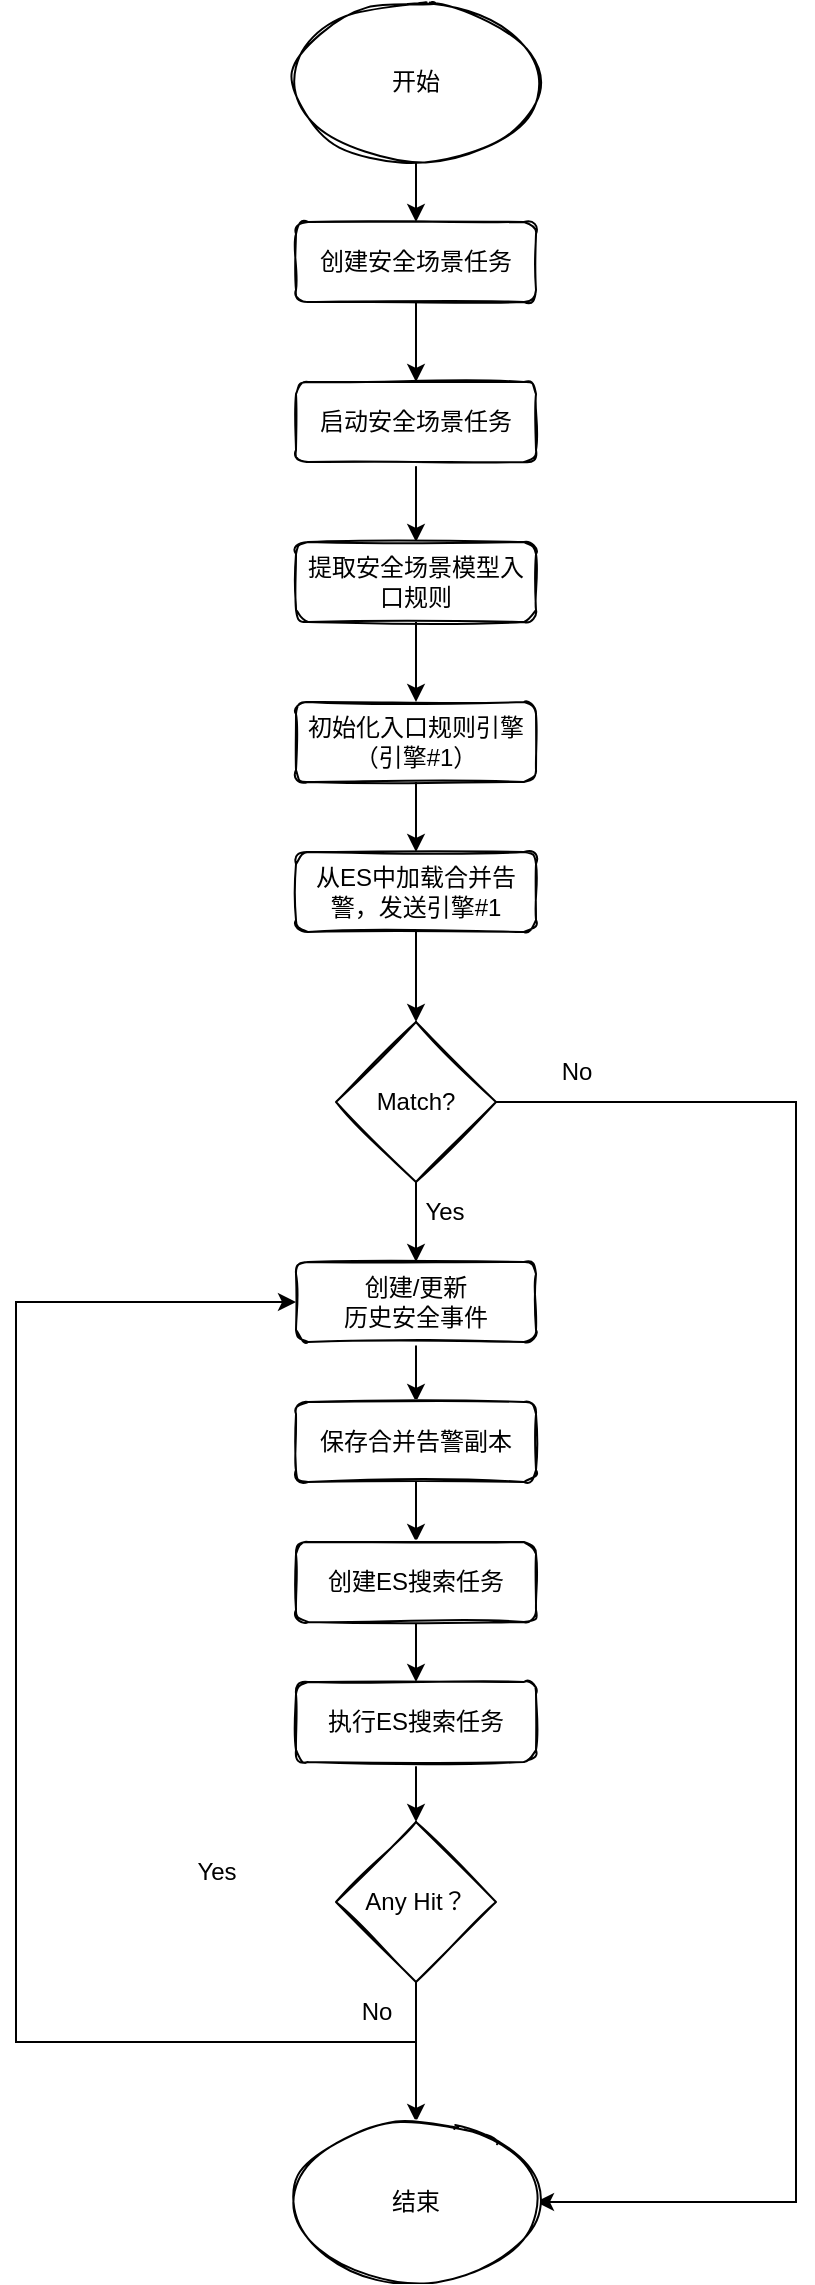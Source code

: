 <mxfile version="20.2.1" type="github">
  <diagram id="C5RBs43oDa-KdzZeNtuy" name="Page-1">
    <mxGraphModel dx="855" dy="511" grid="1" gridSize="10" guides="1" tooltips="1" connect="1" arrows="1" fold="1" page="1" pageScale="1" pageWidth="827" pageHeight="1169" math="0" shadow="0">
      <root>
        <mxCell id="WIyWlLk6GJQsqaUBKTNV-0" />
        <mxCell id="WIyWlLk6GJQsqaUBKTNV-1" parent="WIyWlLk6GJQsqaUBKTNV-0" />
        <mxCell id="G8rqnfmvcnJRh_lYSSvt-3" value="" style="edgeStyle=orthogonalEdgeStyle;rounded=0;orthogonalLoop=1;jettySize=auto;html=1;" edge="1" parent="WIyWlLk6GJQsqaUBKTNV-1" source="G8rqnfmvcnJRh_lYSSvt-0" target="G8rqnfmvcnJRh_lYSSvt-2">
          <mxGeometry relative="1" as="geometry">
            <mxPoint x="380" y="240.0" as="targetPoint" />
          </mxGeometry>
        </mxCell>
        <mxCell id="G8rqnfmvcnJRh_lYSSvt-0" value="创建安全场景任务" style="rounded=1;whiteSpace=wrap;html=1;fontSize=12;glass=0;strokeWidth=1;shadow=0;sketch=1;" vertex="1" parent="WIyWlLk6GJQsqaUBKTNV-1">
          <mxGeometry x="320" y="230" width="120" height="40" as="geometry" />
        </mxCell>
        <mxCell id="G8rqnfmvcnJRh_lYSSvt-6" value="" style="edgeStyle=orthogonalEdgeStyle;rounded=0;orthogonalLoop=1;jettySize=auto;html=1;" edge="1" parent="WIyWlLk6GJQsqaUBKTNV-1" source="G8rqnfmvcnJRh_lYSSvt-2" target="G8rqnfmvcnJRh_lYSSvt-5">
          <mxGeometry relative="1" as="geometry" />
        </mxCell>
        <mxCell id="G8rqnfmvcnJRh_lYSSvt-2" value="启动安全场景任务" style="rounded=1;whiteSpace=wrap;html=1;fontSize=12;glass=0;strokeWidth=1;shadow=0;sketch=1;" vertex="1" parent="WIyWlLk6GJQsqaUBKTNV-1">
          <mxGeometry x="320" y="310" width="120" height="40" as="geometry" />
        </mxCell>
        <mxCell id="G8rqnfmvcnJRh_lYSSvt-9" value="" style="edgeStyle=orthogonalEdgeStyle;rounded=0;orthogonalLoop=1;jettySize=auto;html=1;" edge="1" parent="WIyWlLk6GJQsqaUBKTNV-1" source="G8rqnfmvcnJRh_lYSSvt-5" target="G8rqnfmvcnJRh_lYSSvt-8">
          <mxGeometry relative="1" as="geometry" />
        </mxCell>
        <mxCell id="G8rqnfmvcnJRh_lYSSvt-5" value="提取安全场景模型入口规则" style="rounded=1;whiteSpace=wrap;html=1;fontSize=12;glass=0;strokeWidth=1;shadow=0;sketch=1;" vertex="1" parent="WIyWlLk6GJQsqaUBKTNV-1">
          <mxGeometry x="320" y="390" width="120" height="40" as="geometry" />
        </mxCell>
        <mxCell id="G8rqnfmvcnJRh_lYSSvt-12" value="" style="edgeStyle=orthogonalEdgeStyle;rounded=0;orthogonalLoop=1;jettySize=auto;html=1;" edge="1" parent="WIyWlLk6GJQsqaUBKTNV-1" source="G8rqnfmvcnJRh_lYSSvt-8" target="G8rqnfmvcnJRh_lYSSvt-11">
          <mxGeometry relative="1" as="geometry" />
        </mxCell>
        <mxCell id="G8rqnfmvcnJRh_lYSSvt-8" value="初始化入口规则引擎（引擎#1）" style="rounded=1;whiteSpace=wrap;html=1;fontSize=12;glass=0;strokeWidth=1;shadow=0;sketch=1;" vertex="1" parent="WIyWlLk6GJQsqaUBKTNV-1">
          <mxGeometry x="320" y="470" width="120" height="40" as="geometry" />
        </mxCell>
        <mxCell id="G8rqnfmvcnJRh_lYSSvt-14" value="" style="edgeStyle=orthogonalEdgeStyle;rounded=0;orthogonalLoop=1;jettySize=auto;html=1;" edge="1" parent="WIyWlLk6GJQsqaUBKTNV-1" source="G8rqnfmvcnJRh_lYSSvt-11" target="G8rqnfmvcnJRh_lYSSvt-13">
          <mxGeometry relative="1" as="geometry" />
        </mxCell>
        <mxCell id="G8rqnfmvcnJRh_lYSSvt-11" value="从ES中加载合并告警，发送引擎#1" style="rounded=1;whiteSpace=wrap;html=1;fontSize=12;glass=0;strokeWidth=1;shadow=0;sketch=1;" vertex="1" parent="WIyWlLk6GJQsqaUBKTNV-1">
          <mxGeometry x="320" y="545" width="120" height="40" as="geometry" />
        </mxCell>
        <mxCell id="G8rqnfmvcnJRh_lYSSvt-16" value="" style="edgeStyle=orthogonalEdgeStyle;rounded=0;orthogonalLoop=1;jettySize=auto;html=1;" edge="1" parent="WIyWlLk6GJQsqaUBKTNV-1" source="G8rqnfmvcnJRh_lYSSvt-13" target="G8rqnfmvcnJRh_lYSSvt-33">
          <mxGeometry relative="1" as="geometry">
            <mxPoint x="470" y="670" as="targetPoint" />
            <Array as="points">
              <mxPoint x="570" y="670" />
              <mxPoint x="570" y="1220" />
              <mxPoint x="380" y="1220" />
            </Array>
          </mxGeometry>
        </mxCell>
        <mxCell id="G8rqnfmvcnJRh_lYSSvt-19" value="" style="edgeStyle=orthogonalEdgeStyle;rounded=0;orthogonalLoop=1;jettySize=auto;html=1;" edge="1" parent="WIyWlLk6GJQsqaUBKTNV-1" source="G8rqnfmvcnJRh_lYSSvt-13" target="G8rqnfmvcnJRh_lYSSvt-18">
          <mxGeometry relative="1" as="geometry" />
        </mxCell>
        <mxCell id="G8rqnfmvcnJRh_lYSSvt-13" value="Match?" style="rhombus;whiteSpace=wrap;html=1;sketch=1;" vertex="1" parent="WIyWlLk6GJQsqaUBKTNV-1">
          <mxGeometry x="340" y="630" width="80" height="80" as="geometry" />
        </mxCell>
        <mxCell id="G8rqnfmvcnJRh_lYSSvt-17" value="No" style="text;html=1;align=center;verticalAlign=middle;resizable=0;points=[];autosize=1;strokeColor=none;fillColor=none;" vertex="1" parent="WIyWlLk6GJQsqaUBKTNV-1">
          <mxGeometry x="440" y="640" width="40" height="30" as="geometry" />
        </mxCell>
        <mxCell id="G8rqnfmvcnJRh_lYSSvt-22" value="" style="edgeStyle=orthogonalEdgeStyle;rounded=0;orthogonalLoop=1;jettySize=auto;html=1;" edge="1" parent="WIyWlLk6GJQsqaUBKTNV-1" source="G8rqnfmvcnJRh_lYSSvt-18" target="G8rqnfmvcnJRh_lYSSvt-21">
          <mxGeometry relative="1" as="geometry" />
        </mxCell>
        <mxCell id="G8rqnfmvcnJRh_lYSSvt-18" value="创建/更新&lt;br&gt;历史安全事件" style="rounded=1;whiteSpace=wrap;html=1;fontSize=12;glass=0;strokeWidth=1;shadow=0;sketch=1;" vertex="1" parent="WIyWlLk6GJQsqaUBKTNV-1">
          <mxGeometry x="320" y="750" width="120" height="40" as="geometry" />
        </mxCell>
        <mxCell id="G8rqnfmvcnJRh_lYSSvt-20" value="Yes" style="text;html=1;align=center;verticalAlign=middle;resizable=0;points=[];autosize=1;strokeColor=none;fillColor=none;" vertex="1" parent="WIyWlLk6GJQsqaUBKTNV-1">
          <mxGeometry x="374" y="710" width="40" height="30" as="geometry" />
        </mxCell>
        <mxCell id="G8rqnfmvcnJRh_lYSSvt-24" value="" style="edgeStyle=orthogonalEdgeStyle;rounded=0;orthogonalLoop=1;jettySize=auto;html=1;" edge="1" parent="WIyWlLk6GJQsqaUBKTNV-1" source="G8rqnfmvcnJRh_lYSSvt-21" target="G8rqnfmvcnJRh_lYSSvt-25">
          <mxGeometry relative="1" as="geometry">
            <mxPoint x="380" y="890" as="targetPoint" />
          </mxGeometry>
        </mxCell>
        <mxCell id="G8rqnfmvcnJRh_lYSSvt-21" value="保存合并告警副本" style="rounded=1;whiteSpace=wrap;html=1;fontSize=12;glass=0;strokeWidth=1;shadow=0;sketch=1;" vertex="1" parent="WIyWlLk6GJQsqaUBKTNV-1">
          <mxGeometry x="320" y="820" width="120" height="40" as="geometry" />
        </mxCell>
        <mxCell id="G8rqnfmvcnJRh_lYSSvt-28" value="" style="edgeStyle=orthogonalEdgeStyle;rounded=0;orthogonalLoop=1;jettySize=auto;html=1;" edge="1" parent="WIyWlLk6GJQsqaUBKTNV-1" source="G8rqnfmvcnJRh_lYSSvt-25" target="G8rqnfmvcnJRh_lYSSvt-27">
          <mxGeometry relative="1" as="geometry" />
        </mxCell>
        <mxCell id="G8rqnfmvcnJRh_lYSSvt-25" value="创建ES搜索任务" style="rounded=1;whiteSpace=wrap;html=1;fontSize=12;glass=0;strokeWidth=1;shadow=0;sketch=1;" vertex="1" parent="WIyWlLk6GJQsqaUBKTNV-1">
          <mxGeometry x="320" y="890" width="120" height="40" as="geometry" />
        </mxCell>
        <mxCell id="G8rqnfmvcnJRh_lYSSvt-34" value="" style="edgeStyle=orthogonalEdgeStyle;rounded=0;orthogonalLoop=1;jettySize=auto;html=1;" edge="1" parent="WIyWlLk6GJQsqaUBKTNV-1" source="G8rqnfmvcnJRh_lYSSvt-27" target="G8rqnfmvcnJRh_lYSSvt-29">
          <mxGeometry relative="1" as="geometry" />
        </mxCell>
        <mxCell id="G8rqnfmvcnJRh_lYSSvt-27" value="执行ES搜索任务" style="rounded=1;whiteSpace=wrap;html=1;fontSize=12;glass=0;strokeWidth=1;shadow=0;sketch=1;" vertex="1" parent="WIyWlLk6GJQsqaUBKTNV-1">
          <mxGeometry x="320" y="960" width="120" height="40" as="geometry" />
        </mxCell>
        <mxCell id="G8rqnfmvcnJRh_lYSSvt-35" style="edgeStyle=orthogonalEdgeStyle;rounded=0;orthogonalLoop=1;jettySize=auto;html=1;" edge="1" parent="WIyWlLk6GJQsqaUBKTNV-1" source="G8rqnfmvcnJRh_lYSSvt-29" target="G8rqnfmvcnJRh_lYSSvt-33">
          <mxGeometry relative="1" as="geometry">
            <Array as="points">
              <mxPoint x="380" y="1200" />
              <mxPoint x="380" y="1200" />
            </Array>
          </mxGeometry>
        </mxCell>
        <mxCell id="G8rqnfmvcnJRh_lYSSvt-38" value="" style="edgeStyle=orthogonalEdgeStyle;rounded=0;orthogonalLoop=1;jettySize=auto;html=1;" edge="1" parent="WIyWlLk6GJQsqaUBKTNV-1" source="G8rqnfmvcnJRh_lYSSvt-29" target="G8rqnfmvcnJRh_lYSSvt-18">
          <mxGeometry relative="1" as="geometry">
            <mxPoint x="380" y="1220" as="targetPoint" />
            <Array as="points">
              <mxPoint x="180" y="1140" />
              <mxPoint x="180" y="770" />
            </Array>
          </mxGeometry>
        </mxCell>
        <mxCell id="G8rqnfmvcnJRh_lYSSvt-29" value="Any Hit？" style="rhombus;whiteSpace=wrap;html=1;sketch=1;" vertex="1" parent="WIyWlLk6GJQsqaUBKTNV-1">
          <mxGeometry x="340" y="1030" width="80" height="80" as="geometry" />
        </mxCell>
        <mxCell id="G8rqnfmvcnJRh_lYSSvt-32" value="" style="edgeStyle=orthogonalEdgeStyle;rounded=0;orthogonalLoop=1;jettySize=auto;html=1;" edge="1" parent="WIyWlLk6GJQsqaUBKTNV-1" source="G8rqnfmvcnJRh_lYSSvt-31" target="G8rqnfmvcnJRh_lYSSvt-0">
          <mxGeometry relative="1" as="geometry" />
        </mxCell>
        <mxCell id="G8rqnfmvcnJRh_lYSSvt-31" value="开始" style="ellipse;whiteSpace=wrap;html=1;sketch=1;" vertex="1" parent="WIyWlLk6GJQsqaUBKTNV-1">
          <mxGeometry x="320" y="120" width="120" height="80" as="geometry" />
        </mxCell>
        <mxCell id="G8rqnfmvcnJRh_lYSSvt-33" value="结束" style="ellipse;whiteSpace=wrap;html=1;sketch=1;" vertex="1" parent="WIyWlLk6GJQsqaUBKTNV-1">
          <mxGeometry x="320" y="1180" width="120" height="80" as="geometry" />
        </mxCell>
        <mxCell id="G8rqnfmvcnJRh_lYSSvt-36" value="No" style="text;html=1;align=center;verticalAlign=middle;resizable=0;points=[];autosize=1;strokeColor=none;fillColor=none;" vertex="1" parent="WIyWlLk6GJQsqaUBKTNV-1">
          <mxGeometry x="340" y="1110" width="40" height="30" as="geometry" />
        </mxCell>
        <mxCell id="G8rqnfmvcnJRh_lYSSvt-39" value="Yes" style="text;html=1;align=center;verticalAlign=middle;resizable=0;points=[];autosize=1;strokeColor=none;fillColor=none;" vertex="1" parent="WIyWlLk6GJQsqaUBKTNV-1">
          <mxGeometry x="260" y="1040" width="40" height="30" as="geometry" />
        </mxCell>
      </root>
    </mxGraphModel>
  </diagram>
</mxfile>
